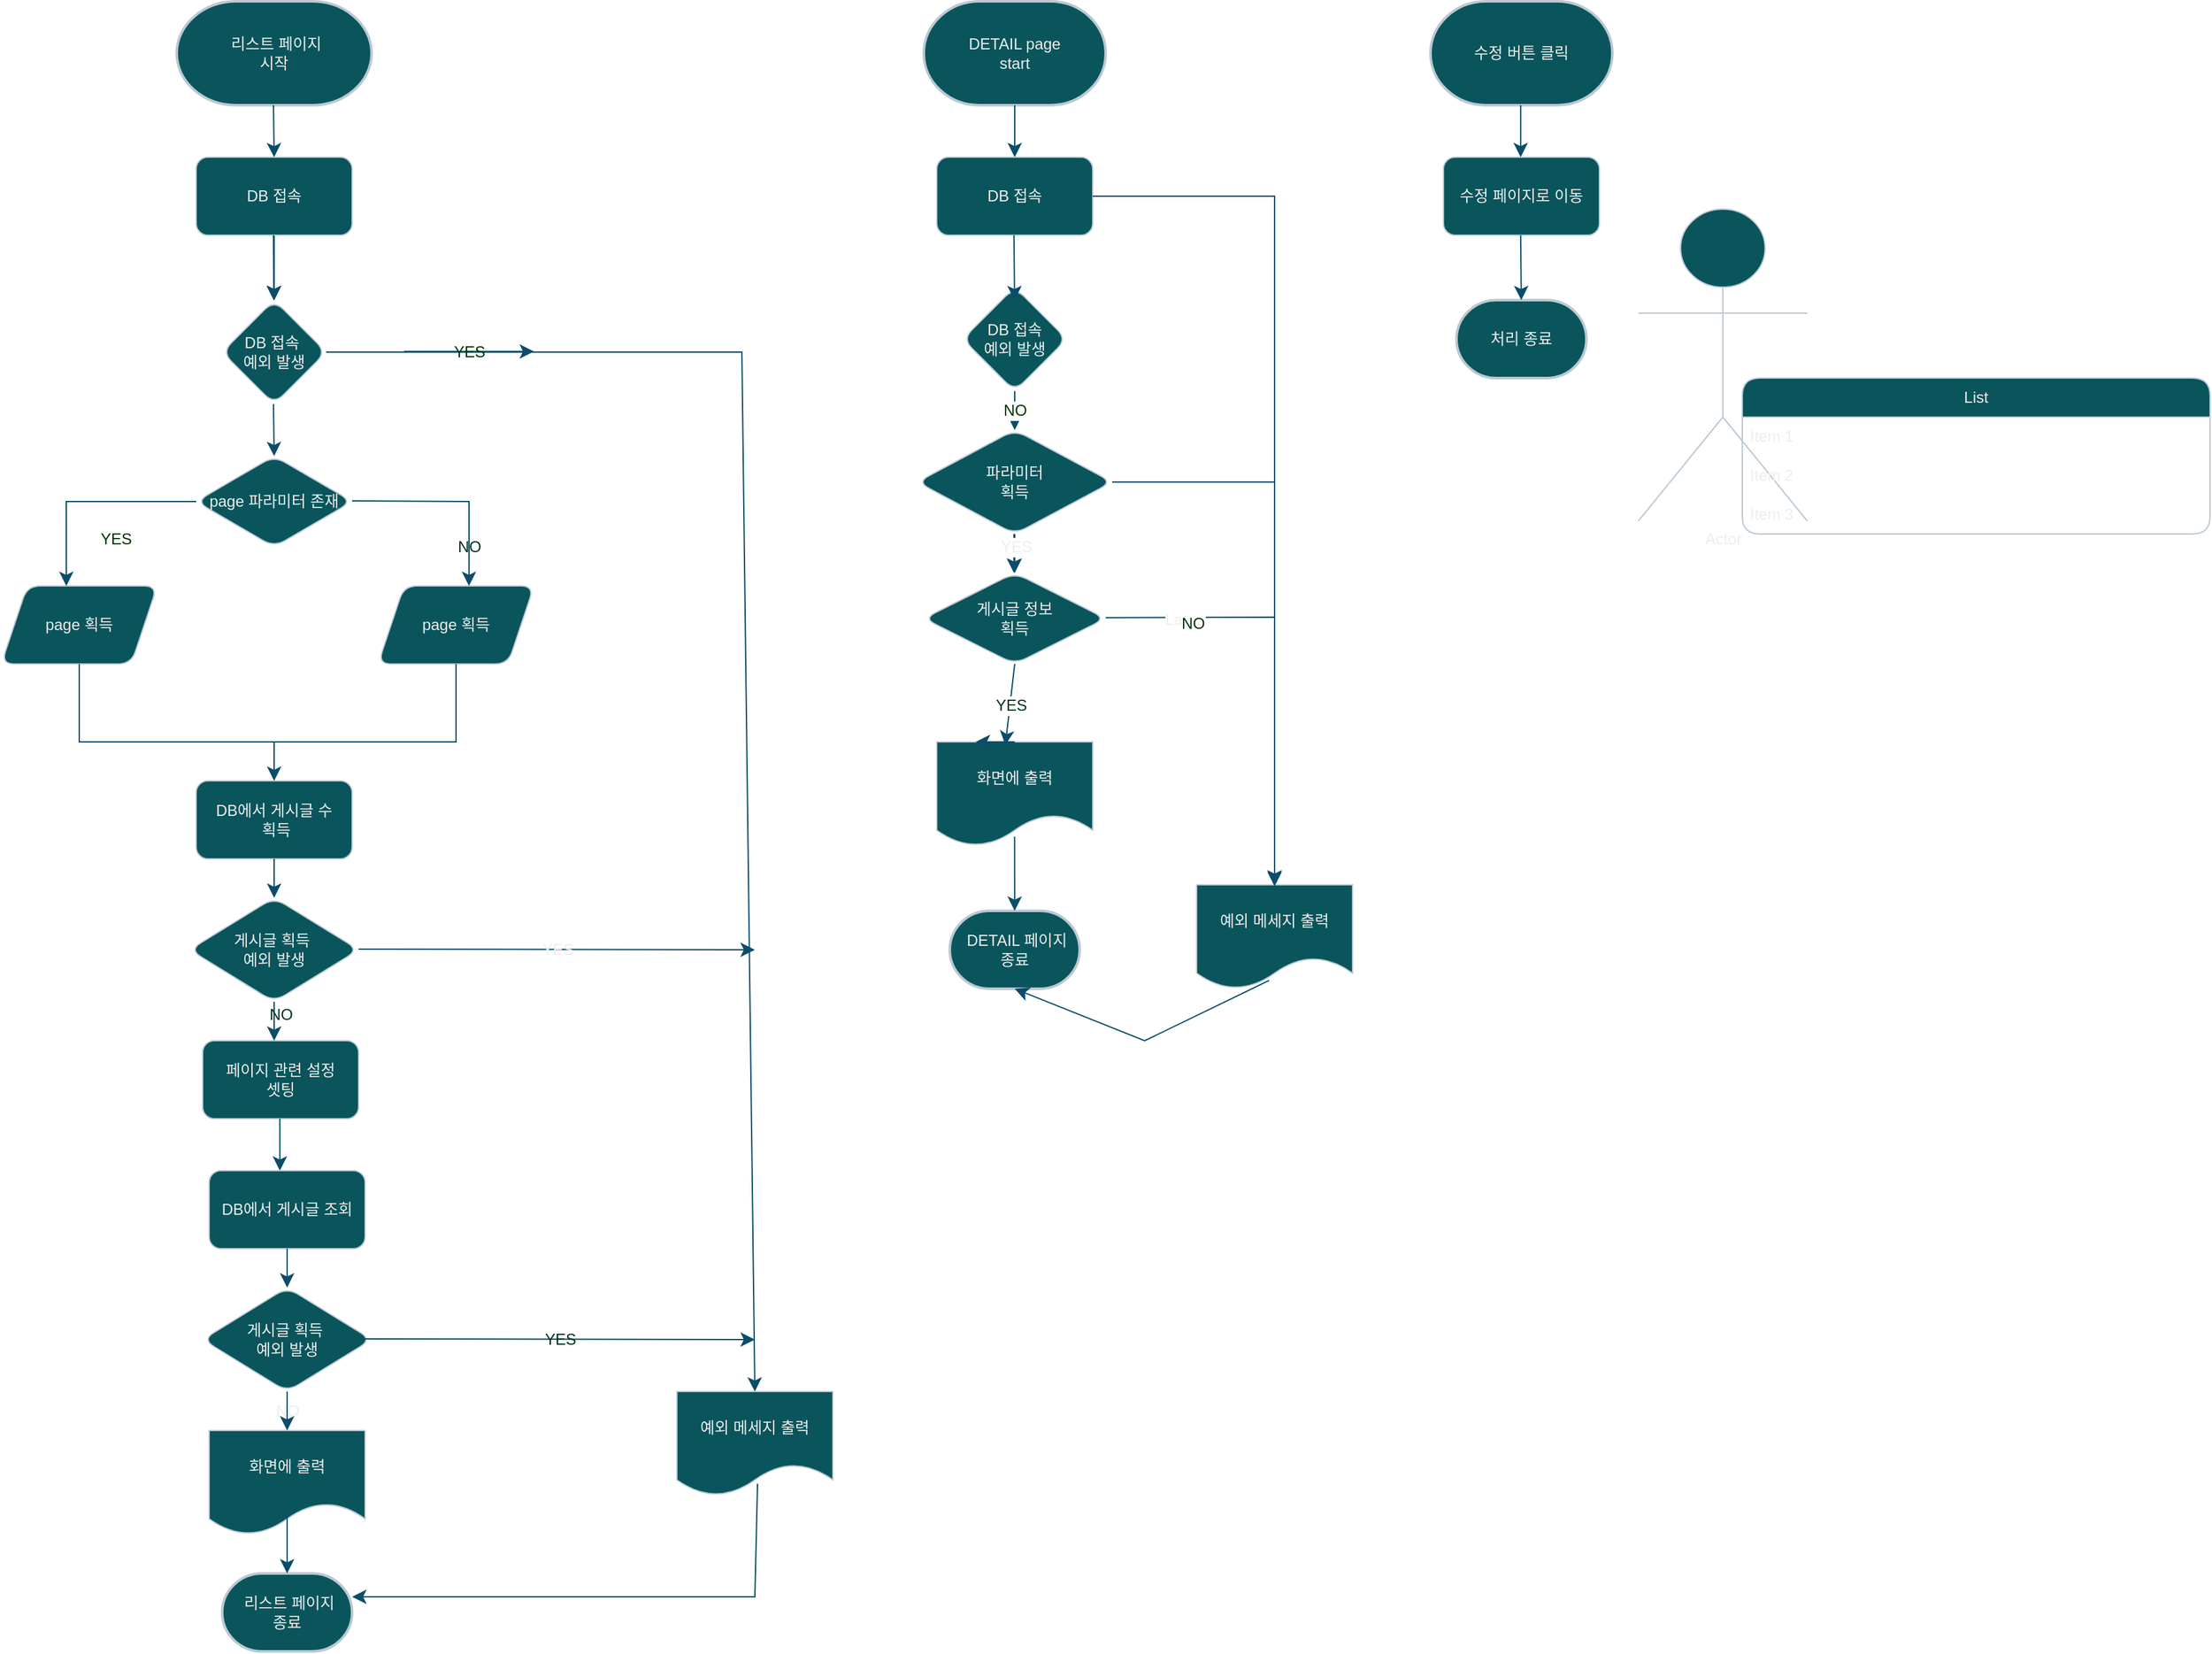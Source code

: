 <mxfile version="24.2.1" type="device" pages="2">
  <diagram name="페이지-1" id="QyO4saYnb1dYPAZId3m8">
    <mxGraphModel dx="1425" dy="7007" grid="1" gridSize="10" guides="1" tooltips="1" connect="1" arrows="1" fold="1" page="0" pageScale="1" pageWidth="827" pageHeight="1169" math="0" shadow="0">
      <root>
        <mxCell id="0" />
        <mxCell id="1" parent="0" />
        <mxCell id="ZU1xsaeA-LcMyPrxRjW8-1" value="&amp;nbsp;리스트 페이지&lt;div&gt;시작&lt;/div&gt;" style="strokeWidth=2;html=1;shape=mxgraph.flowchart.terminator;whiteSpace=wrap;labelBackgroundColor=none;fillColor=#09555B;strokeColor=#BAC8D3;fontColor=#EEEEEE;rounded=1;" vertex="1" parent="1">
          <mxGeometry x="5" y="-6090" width="150" height="80" as="geometry" />
        </mxCell>
        <mxCell id="ZU1xsaeA-LcMyPrxRjW8-6" value="" style="edgeStyle=none;curved=1;rounded=1;orthogonalLoop=1;jettySize=auto;html=1;fontSize=12;startSize=8;endSize=8;labelBackgroundColor=none;fontColor=default;strokeColor=#0B4D6A;" edge="1" parent="1" source="ZU1xsaeA-LcMyPrxRjW8-2" target="ZU1xsaeA-LcMyPrxRjW8-4">
          <mxGeometry relative="1" as="geometry" />
        </mxCell>
        <mxCell id="qnD65TlnmopsnCo4QyBv-2" value="" style="edgeStyle=none;curved=1;rounded=1;orthogonalLoop=1;jettySize=auto;html=1;strokeColor=#0B4D6A;fontSize=12;startSize=8;endSize=8;" edge="1" parent="1" source="ZU1xsaeA-LcMyPrxRjW8-2" target="ZU1xsaeA-LcMyPrxRjW8-4">
          <mxGeometry relative="1" as="geometry" />
        </mxCell>
        <mxCell id="ZU1xsaeA-LcMyPrxRjW8-2" value="DB 접속" style="rounded=1;whiteSpace=wrap;html=1;labelBackgroundColor=none;fillColor=#09555B;strokeColor=#BAC8D3;fontColor=#EEEEEE;" vertex="1" parent="1">
          <mxGeometry x="20" y="-5970" width="120" height="60" as="geometry" />
        </mxCell>
        <mxCell id="ZU1xsaeA-LcMyPrxRjW8-3" value="" style="endArrow=classic;html=1;rounded=0;fontSize=12;startSize=8;endSize=8;curved=0;entryX=0.5;entryY=0;entryDx=0;entryDy=0;labelBackgroundColor=none;fontColor=default;strokeColor=#0B4D6A;" edge="1" parent="1" target="ZU1xsaeA-LcMyPrxRjW8-2">
          <mxGeometry width="50" height="50" relative="1" as="geometry">
            <mxPoint x="79.5" y="-6010" as="sourcePoint" />
            <mxPoint x="80" y="-5980" as="targetPoint" />
          </mxGeometry>
        </mxCell>
        <mxCell id="ZU1xsaeA-LcMyPrxRjW8-4" value="DB 접속&amp;nbsp;&lt;div&gt;예외 발생&lt;/div&gt;" style="rhombus;whiteSpace=wrap;html=1;labelBackgroundColor=none;fillColor=#09555B;strokeColor=#BAC8D3;fontColor=#EEEEEE;rounded=1;" vertex="1" parent="1">
          <mxGeometry x="40" y="-5860" width="80" height="80" as="geometry" />
        </mxCell>
        <mxCell id="ZU1xsaeA-LcMyPrxRjW8-5" value="" style="endArrow=classic;html=1;rounded=0;fontSize=12;startSize=8;endSize=8;curved=0;labelBackgroundColor=none;fontColor=default;strokeColor=#0B4D6A;" edge="1" parent="1" target="ZU1xsaeA-LcMyPrxRjW8-4">
          <mxGeometry width="50" height="50" relative="1" as="geometry">
            <mxPoint x="79.5" y="-5910" as="sourcePoint" />
            <mxPoint x="80" y="-5890" as="targetPoint" />
          </mxGeometry>
        </mxCell>
        <mxCell id="ZU1xsaeA-LcMyPrxRjW8-11" value="예외 메세지 출력" style="shape=document;whiteSpace=wrap;html=1;boundedLbl=1;labelBackgroundColor=none;fillColor=#09555B;strokeColor=#BAC8D3;fontColor=#EEEEEE;rounded=1;" vertex="1" parent="1">
          <mxGeometry x="390" y="-5020" width="120" height="80" as="geometry" />
        </mxCell>
        <mxCell id="ZU1xsaeA-LcMyPrxRjW8-13" value="&amp;nbsp;리스트 페이지&lt;div&gt;종료&lt;/div&gt;" style="strokeWidth=2;html=1;shape=mxgraph.flowchart.terminator;whiteSpace=wrap;labelBackgroundColor=none;fillColor=#09555B;strokeColor=#BAC8D3;fontColor=#EEEEEE;rounded=1;" vertex="1" parent="1">
          <mxGeometry x="40" y="-4880" width="100" height="60" as="geometry" />
        </mxCell>
        <mxCell id="ZU1xsaeA-LcMyPrxRjW8-15" value="" style="endArrow=classic;html=1;rounded=0;fontSize=12;startSize=8;endSize=8;curved=0;exitX=1;exitY=0.5;exitDx=0;exitDy=0;entryX=0.5;entryY=0;entryDx=0;entryDy=0;labelBackgroundColor=none;fontColor=default;strokeColor=#0B4D6A;" edge="1" parent="1" source="ZU1xsaeA-LcMyPrxRjW8-4" target="ZU1xsaeA-LcMyPrxRjW8-11">
          <mxGeometry width="50" height="50" relative="1" as="geometry">
            <mxPoint x="280" y="-5765" as="sourcePoint" />
            <mxPoint x="330" y="-5815" as="targetPoint" />
            <Array as="points">
              <mxPoint x="440" y="-5820" />
            </Array>
          </mxGeometry>
        </mxCell>
        <mxCell id="ZU1xsaeA-LcMyPrxRjW8-17" value="page 획득" style="shape=parallelogram;perimeter=parallelogramPerimeter;whiteSpace=wrap;html=1;fixedSize=1;labelBackgroundColor=none;fillColor=#09555B;strokeColor=#BAC8D3;fontColor=#EEEEEE;rounded=1;" vertex="1" parent="1">
          <mxGeometry x="-130" y="-5640" width="120" height="60" as="geometry" />
        </mxCell>
        <mxCell id="ZU1xsaeA-LcMyPrxRjW8-18" value="" style="endArrow=classic;html=1;rounded=1;fontSize=12;startSize=8;endSize=8;curved=1;labelBackgroundColor=none;fontColor=default;strokeColor=#0B4D6A;" edge="1" parent="1">
          <mxGeometry width="50" height="50" relative="1" as="geometry">
            <mxPoint x="79.5" y="-5780" as="sourcePoint" />
            <mxPoint x="80" y="-5740" as="targetPoint" />
          </mxGeometry>
        </mxCell>
        <mxCell id="ZU1xsaeA-LcMyPrxRjW8-20" value="page 파라미터 존재" style="rhombus;whiteSpace=wrap;html=1;labelBackgroundColor=none;fillColor=#09555B;strokeColor=#BAC8D3;fontColor=#EEEEEE;rounded=1;" vertex="1" parent="1">
          <mxGeometry x="20" y="-5740" width="120" height="70" as="geometry" />
        </mxCell>
        <mxCell id="ZU1xsaeA-LcMyPrxRjW8-23" value="page 획득" style="shape=parallelogram;perimeter=parallelogramPerimeter;whiteSpace=wrap;html=1;fixedSize=1;labelBackgroundColor=none;fillColor=#09555B;strokeColor=#BAC8D3;fontColor=#EEEEEE;rounded=1;" vertex="1" parent="1">
          <mxGeometry x="160" y="-5640" width="120" height="60" as="geometry" />
        </mxCell>
        <mxCell id="ZU1xsaeA-LcMyPrxRjW8-26" value="" style="endArrow=classic;html=1;rounded=0;fontSize=12;startSize=8;endSize=8;curved=0;entryX=0.417;entryY=0;entryDx=0;entryDy=0;exitX=0;exitY=0.5;exitDx=0;exitDy=0;labelBackgroundColor=none;fontColor=default;strokeColor=#0B4D6A;entryPerimeter=0;" edge="1" parent="1" source="ZU1xsaeA-LcMyPrxRjW8-20" target="ZU1xsaeA-LcMyPrxRjW8-17">
          <mxGeometry relative="1" as="geometry">
            <mxPoint x="-80" y="-5670" as="sourcePoint" />
            <mxPoint x="20" y="-5670" as="targetPoint" />
            <Array as="points">
              <mxPoint x="-80" y="-5705" />
            </Array>
          </mxGeometry>
        </mxCell>
        <mxCell id="ZU1xsaeA-LcMyPrxRjW8-27" value="YES" style="edgeLabel;resizable=0;html=1;fontSize=12;;align=center;verticalAlign=middle;labelBackgroundColor=none;fontColor=#003300;rounded=1;" connectable="0" vertex="1" parent="ZU1xsaeA-LcMyPrxRjW8-26">
          <mxGeometry relative="1" as="geometry">
            <mxPoint x="20" y="29" as="offset" />
          </mxGeometry>
        </mxCell>
        <mxCell id="ZU1xsaeA-LcMyPrxRjW8-31" value="" style="endArrow=classic;html=1;rounded=0;fontSize=12;startSize=8;endSize=8;curved=0;labelBackgroundColor=none;fontColor=default;strokeColor=#0B4D6A;entryX=0.583;entryY=0;entryDx=0;entryDy=0;entryPerimeter=0;" edge="1" parent="1" target="ZU1xsaeA-LcMyPrxRjW8-23">
          <mxGeometry relative="1" as="geometry">
            <mxPoint x="140" y="-5705.5" as="sourcePoint" />
            <mxPoint x="230" y="-5650" as="targetPoint" />
            <Array as="points">
              <mxPoint x="230" y="-5705" />
            </Array>
          </mxGeometry>
        </mxCell>
        <mxCell id="ZU1xsaeA-LcMyPrxRjW8-32" value="NO" style="edgeLabel;resizable=0;html=1;fontSize=12;;align=center;verticalAlign=middle;labelBackgroundColor=none;fontColor=#00331A;rounded=1;" connectable="0" vertex="1" parent="ZU1xsaeA-LcMyPrxRjW8-31">
          <mxGeometry relative="1" as="geometry">
            <mxPoint x="12" y="35" as="offset" />
          </mxGeometry>
        </mxCell>
        <mxCell id="ZU1xsaeA-LcMyPrxRjW8-35" value="" style="endArrow=classic;html=1;rounded=1;fontSize=12;startSize=8;endSize=8;curved=1;labelBackgroundColor=none;fontColor=default;strokeColor=#0B4D6A;" edge="1" parent="1">
          <mxGeometry relative="1" as="geometry">
            <mxPoint x="180" y="-5820.5" as="sourcePoint" />
            <mxPoint x="280" y="-5820.5" as="targetPoint" />
          </mxGeometry>
        </mxCell>
        <mxCell id="ZU1xsaeA-LcMyPrxRjW8-36" value="YES" style="edgeLabel;resizable=0;html=1;fontSize=12;;align=center;verticalAlign=middle;labelBackgroundColor=none;fontColor=#003300;rounded=1;" connectable="0" vertex="1" parent="ZU1xsaeA-LcMyPrxRjW8-35">
          <mxGeometry relative="1" as="geometry" />
        </mxCell>
        <mxCell id="ZU1xsaeA-LcMyPrxRjW8-37" value="DB에서 게시글 수&lt;div&gt;&lt;span style=&quot;background-color: initial;&quot;&gt;&amp;nbsp;획득&lt;/span&gt;&lt;/div&gt;" style="rounded=1;whiteSpace=wrap;html=1;labelBackgroundColor=none;fillColor=#09555B;strokeColor=#BAC8D3;fontColor=#EEEEEE;" vertex="1" parent="1">
          <mxGeometry x="20" y="-5490" width="120" height="60" as="geometry" />
        </mxCell>
        <mxCell id="ZU1xsaeA-LcMyPrxRjW8-39" value="" style="endArrow=classic;html=1;rounded=0;fontSize=12;startSize=8;endSize=8;curved=0;entryX=0.5;entryY=0;entryDx=0;entryDy=0;labelBackgroundColor=none;fontColor=default;strokeColor=#0B4D6A;exitX=0.5;exitY=1;exitDx=0;exitDy=0;" edge="1" parent="1" source="ZU1xsaeA-LcMyPrxRjW8-17" target="ZU1xsaeA-LcMyPrxRjW8-37">
          <mxGeometry width="50" height="50" relative="1" as="geometry">
            <mxPoint x="-40" y="-5580" as="sourcePoint" />
            <mxPoint x="10" y="-5630" as="targetPoint" />
            <Array as="points">
              <mxPoint x="-70" y="-5520" />
              <mxPoint x="80" y="-5520" />
            </Array>
          </mxGeometry>
        </mxCell>
        <mxCell id="ZU1xsaeA-LcMyPrxRjW8-40" value="" style="endArrow=none;html=1;rounded=0;fontSize=12;startSize=8;endSize=8;curved=0;labelBackgroundColor=none;fontColor=default;strokeColor=#0B4D6A;entryX=0.5;entryY=1;entryDx=0;entryDy=0;" edge="1" parent="1" target="ZU1xsaeA-LcMyPrxRjW8-23">
          <mxGeometry width="50" height="50" relative="1" as="geometry">
            <mxPoint x="80" y="-5520" as="sourcePoint" />
            <mxPoint x="190" y="-5580" as="targetPoint" />
            <Array as="points">
              <mxPoint x="220" y="-5520" />
            </Array>
          </mxGeometry>
        </mxCell>
        <mxCell id="ZU1xsaeA-LcMyPrxRjW8-41" value="페이지 관련 설정&lt;div&gt;셋팅&lt;/div&gt;" style="rounded=1;whiteSpace=wrap;html=1;labelBackgroundColor=none;fillColor=#09555B;strokeColor=#BAC8D3;fontColor=#EEEEEE;" vertex="1" parent="1">
          <mxGeometry x="25" y="-5290" width="120" height="60" as="geometry" />
        </mxCell>
        <mxCell id="ZU1xsaeA-LcMyPrxRjW8-42" value="" style="endArrow=classic;html=1;rounded=1;fontSize=12;startSize=8;endSize=8;curved=1;exitX=0.5;exitY=1;exitDx=0;exitDy=0;labelBackgroundColor=none;fontColor=default;strokeColor=#0B4D6A;" edge="1" parent="1" source="ZU1xsaeA-LcMyPrxRjW8-37">
          <mxGeometry width="50" height="50" relative="1" as="geometry">
            <mxPoint x="70" y="-5380" as="sourcePoint" />
            <mxPoint x="80" y="-5400" as="targetPoint" />
          </mxGeometry>
        </mxCell>
        <mxCell id="ZU1xsaeA-LcMyPrxRjW8-44" value="" style="endArrow=classic;html=1;rounded=1;fontSize=12;startSize=8;endSize=8;curved=1;labelBackgroundColor=none;fontColor=default;strokeColor=#0B4D6A;" edge="1" parent="1">
          <mxGeometry width="50" height="50" relative="1" as="geometry">
            <mxPoint x="84.41" y="-5230" as="sourcePoint" />
            <mxPoint x="84.41" y="-5190" as="targetPoint" />
          </mxGeometry>
        </mxCell>
        <mxCell id="ZU1xsaeA-LcMyPrxRjW8-45" value="DB에서 게시글 조회" style="rounded=1;whiteSpace=wrap;html=1;labelBackgroundColor=none;fillColor=#09555B;strokeColor=#BAC8D3;fontColor=#EEEEEE;" vertex="1" parent="1">
          <mxGeometry x="30" y="-5190" width="120" height="60" as="geometry" />
        </mxCell>
        <mxCell id="ZU1xsaeA-LcMyPrxRjW8-46" value="" style="endArrow=classic;html=1;rounded=1;fontSize=12;startSize=8;endSize=8;curved=1;exitX=0.5;exitY=1;exitDx=0;exitDy=0;labelBackgroundColor=none;fontColor=default;strokeColor=#0B4D6A;" edge="1" parent="1" source="ZU1xsaeA-LcMyPrxRjW8-45">
          <mxGeometry width="50" height="50" relative="1" as="geometry">
            <mxPoint x="80" y="-5240" as="sourcePoint" />
            <mxPoint x="90" y="-5100" as="targetPoint" />
          </mxGeometry>
        </mxCell>
        <mxCell id="ZU1xsaeA-LcMyPrxRjW8-47" value="화면에 출력" style="shape=document;whiteSpace=wrap;html=1;boundedLbl=1;labelBackgroundColor=none;fillColor=#09555B;strokeColor=#BAC8D3;fontColor=#EEEEEE;rounded=1;" vertex="1" parent="1">
          <mxGeometry x="30" y="-4990" width="120" height="80" as="geometry" />
        </mxCell>
        <mxCell id="ZU1xsaeA-LcMyPrxRjW8-48" value="" style="endArrow=classic;html=1;rounded=1;fontSize=12;startSize=8;endSize=8;curved=1;labelBackgroundColor=none;fontColor=default;strokeColor=#0B4D6A;entryX=0.5;entryY=0;entryDx=0;entryDy=0;entryPerimeter=0;" edge="1" parent="1" target="ZU1xsaeA-LcMyPrxRjW8-13">
          <mxGeometry width="50" height="50" relative="1" as="geometry">
            <mxPoint x="90" y="-4930" as="sourcePoint" />
            <mxPoint x="90" y="-4900" as="targetPoint" />
          </mxGeometry>
        </mxCell>
        <mxCell id="ZU1xsaeA-LcMyPrxRjW8-49" value="" style="endArrow=classic;html=1;rounded=0;fontSize=12;startSize=8;endSize=8;curved=0;exitX=0.517;exitY=0.888;exitDx=0;exitDy=0;exitPerimeter=0;entryX=1;entryY=0.3;entryDx=0;entryDy=0;entryPerimeter=0;labelBackgroundColor=none;fontColor=default;strokeColor=#0B4D6A;" edge="1" parent="1" source="ZU1xsaeA-LcMyPrxRjW8-11" target="ZU1xsaeA-LcMyPrxRjW8-13">
          <mxGeometry width="50" height="50" relative="1" as="geometry">
            <mxPoint x="370" y="-5135" as="sourcePoint" />
            <mxPoint x="420" y="-5185" as="targetPoint" />
            <Array as="points">
              <mxPoint x="450" y="-4862" />
            </Array>
          </mxGeometry>
        </mxCell>
        <mxCell id="ZU1xsaeA-LcMyPrxRjW8-50" value="게시글 획득&amp;nbsp;&lt;div&gt;예외 발생&lt;/div&gt;" style="rhombus;whiteSpace=wrap;html=1;labelBackgroundColor=none;fillColor=#09555B;strokeColor=#BAC8D3;fontColor=#EEEEEE;rounded=1;" vertex="1" parent="1">
          <mxGeometry x="15" y="-5400" width="130" height="80" as="geometry" />
        </mxCell>
        <mxCell id="ZU1xsaeA-LcMyPrxRjW8-51" value="" style="endArrow=classic;html=1;rounded=0;fontSize=12;startSize=8;endSize=8;curved=0;exitX=0.5;exitY=1;exitDx=0;exitDy=0;labelBackgroundColor=none;fontColor=default;strokeColor=#0B4D6A;" edge="1" parent="1" source="ZU1xsaeA-LcMyPrxRjW8-50">
          <mxGeometry relative="1" as="geometry">
            <mxPoint x="75" y="-5330" as="sourcePoint" />
            <mxPoint x="80" y="-5290" as="targetPoint" />
            <Array as="points" />
          </mxGeometry>
        </mxCell>
        <mxCell id="ZU1xsaeA-LcMyPrxRjW8-52" value="NO" style="edgeLabel;resizable=0;html=1;fontSize=12;;align=center;verticalAlign=middle;labelBackgroundColor=none;fontColor=#00331A;rounded=1;" connectable="0" vertex="1" parent="ZU1xsaeA-LcMyPrxRjW8-51">
          <mxGeometry relative="1" as="geometry">
            <mxPoint x="5" y="-5" as="offset" />
          </mxGeometry>
        </mxCell>
        <mxCell id="ZU1xsaeA-LcMyPrxRjW8-54" value="" style="endArrow=classic;html=1;rounded=0;fontSize=12;startSize=8;endSize=8;curved=0;labelBackgroundColor=none;fontColor=default;strokeColor=#0B4D6A;" edge="1" parent="1">
          <mxGeometry relative="1" as="geometry">
            <mxPoint x="145" y="-5360.5" as="sourcePoint" />
            <mxPoint x="450" y="-5360" as="targetPoint" />
          </mxGeometry>
        </mxCell>
        <mxCell id="ZU1xsaeA-LcMyPrxRjW8-55" value="YES" style="edgeLabel;resizable=0;html=1;fontSize=12;;align=center;verticalAlign=middle;labelBackgroundColor=none;fontColor=#EEEEEE;rounded=1;" connectable="0" vertex="1" parent="ZU1xsaeA-LcMyPrxRjW8-54">
          <mxGeometry relative="1" as="geometry" />
        </mxCell>
        <mxCell id="ZU1xsaeA-LcMyPrxRjW8-56" value="게시글 획득&amp;nbsp;&lt;div&gt;예외 발생&lt;/div&gt;" style="rhombus;whiteSpace=wrap;html=1;labelBackgroundColor=none;fillColor=#09555B;strokeColor=#BAC8D3;fontColor=#EEEEEE;rounded=1;" vertex="1" parent="1">
          <mxGeometry x="25" y="-5100" width="130" height="80" as="geometry" />
        </mxCell>
        <mxCell id="ZU1xsaeA-LcMyPrxRjW8-57" value="" style="endArrow=classic;html=1;rounded=1;fontSize=12;startSize=8;endSize=8;curved=1;exitX=0.5;exitY=1;exitDx=0;exitDy=0;entryX=0.5;entryY=0;entryDx=0;entryDy=0;labelBackgroundColor=none;fontColor=default;strokeColor=#0B4D6A;" edge="1" parent="1" source="ZU1xsaeA-LcMyPrxRjW8-56" target="ZU1xsaeA-LcMyPrxRjW8-47">
          <mxGeometry relative="1" as="geometry">
            <mxPoint x="110" y="-5100" as="sourcePoint" />
            <mxPoint x="210" y="-5100" as="targetPoint" />
          </mxGeometry>
        </mxCell>
        <mxCell id="ZU1xsaeA-LcMyPrxRjW8-58" value="NO" style="edgeLabel;resizable=0;html=1;fontSize=12;;align=center;verticalAlign=middle;labelBackgroundColor=none;fontColor=#EEEEEE;rounded=1;" connectable="0" vertex="1" parent="ZU1xsaeA-LcMyPrxRjW8-57">
          <mxGeometry relative="1" as="geometry" />
        </mxCell>
        <mxCell id="ZU1xsaeA-LcMyPrxRjW8-60" value="" style="endArrow=classic;html=1;rounded=0;fontSize=12;startSize=8;endSize=8;curved=0;labelBackgroundColor=none;fontColor=default;strokeColor=#0B4D6A;" edge="1" parent="1">
          <mxGeometry relative="1" as="geometry">
            <mxPoint x="150" y="-5060.5" as="sourcePoint" />
            <mxPoint x="450" y="-5060" as="targetPoint" />
          </mxGeometry>
        </mxCell>
        <mxCell id="ZU1xsaeA-LcMyPrxRjW8-61" value="YES" style="edgeLabel;resizable=0;html=1;fontSize=12;;align=center;verticalAlign=middle;labelBackgroundColor=none;fontColor=#00331A;rounded=1;" connectable="0" vertex="1" parent="ZU1xsaeA-LcMyPrxRjW8-60">
          <mxGeometry relative="1" as="geometry" />
        </mxCell>
        <mxCell id="ZU1xsaeA-LcMyPrxRjW8-63" value="DETAIL page&lt;div&gt;start&lt;/div&gt;" style="strokeWidth=2;html=1;shape=mxgraph.flowchart.terminator;whiteSpace=wrap;labelBackgroundColor=none;fillColor=#09555B;strokeColor=#BAC8D3;fontColor=#EEEEEE;rounded=1;" vertex="1" parent="1">
          <mxGeometry x="580" y="-6090" width="140" height="80" as="geometry" />
        </mxCell>
        <mxCell id="ZU1xsaeA-LcMyPrxRjW8-65" value="" style="endArrow=classic;html=1;rounded=0;fontSize=12;startSize=8;endSize=8;curved=0;exitX=0.5;exitY=1;exitDx=0;exitDy=0;exitPerimeter=0;labelBackgroundColor=none;fontColor=default;strokeColor=#0B4D6A;" edge="1" parent="1" source="ZU1xsaeA-LcMyPrxRjW8-63" target="ZU1xsaeA-LcMyPrxRjW8-66">
          <mxGeometry width="50" height="50" relative="1" as="geometry">
            <mxPoint x="590" y="-5940" as="sourcePoint" />
            <mxPoint x="600" y="-5970" as="targetPoint" />
          </mxGeometry>
        </mxCell>
        <mxCell id="ZU1xsaeA-LcMyPrxRjW8-66" value="DB 접속" style="rounded=1;whiteSpace=wrap;html=1;labelBackgroundColor=none;fillColor=#09555B;strokeColor=#BAC8D3;fontColor=#EEEEEE;" vertex="1" parent="1">
          <mxGeometry x="590" y="-5970" width="120" height="60" as="geometry" />
        </mxCell>
        <mxCell id="ZU1xsaeA-LcMyPrxRjW8-67" value="DB 접속&lt;div&gt;예외 발생&lt;/div&gt;" style="rhombus;whiteSpace=wrap;html=1;labelBackgroundColor=none;fillColor=#09555B;strokeColor=#BAC8D3;fontColor=#EEEEEE;rounded=1;" vertex="1" parent="1">
          <mxGeometry x="610" y="-5870" width="80" height="80" as="geometry" />
        </mxCell>
        <mxCell id="yMHw_kL0xDNuCvk6vN00-9" value="" style="edgeStyle=none;curved=1;rounded=1;orthogonalLoop=1;jettySize=auto;html=1;strokeColor=#0B4D6A;fontSize=12;startSize=8;endSize=8;" edge="1" parent="1" source="ZU1xsaeA-LcMyPrxRjW8-68" target="ZU1xsaeA-LcMyPrxRjW8-78">
          <mxGeometry relative="1" as="geometry" />
        </mxCell>
        <mxCell id="ZU1xsaeA-LcMyPrxRjW8-68" value="파라미터&lt;div&gt;획득&lt;/div&gt;" style="rhombus;whiteSpace=wrap;html=1;labelBackgroundColor=none;fillColor=#09555B;strokeColor=#BAC8D3;fontColor=#EEEEEE;rounded=1;" vertex="1" parent="1">
          <mxGeometry x="575" y="-5760" width="150" height="80" as="geometry" />
        </mxCell>
        <mxCell id="ZU1xsaeA-LcMyPrxRjW8-75" value="화면에 출력" style="shape=document;whiteSpace=wrap;html=1;boundedLbl=1;labelBackgroundColor=none;fillColor=#09555B;strokeColor=#BAC8D3;fontColor=#EEEEEE;rounded=1;" vertex="1" parent="1">
          <mxGeometry x="590" y="-5520" width="120" height="80" as="geometry" />
        </mxCell>
        <mxCell id="ZU1xsaeA-LcMyPrxRjW8-76" value="&amp;nbsp;DETAIL 페이지&lt;div&gt;종료&lt;/div&gt;" style="strokeWidth=2;html=1;shape=mxgraph.flowchart.terminator;whiteSpace=wrap;labelBackgroundColor=none;fillColor=#09555B;strokeColor=#BAC8D3;fontColor=#EEEEEE;rounded=1;" vertex="1" parent="1">
          <mxGeometry x="600" y="-5390" width="100" height="60" as="geometry" />
        </mxCell>
        <mxCell id="ZU1xsaeA-LcMyPrxRjW8-78" value="게시글 정보&lt;div&gt;획득&lt;/div&gt;" style="rhombus;whiteSpace=wrap;html=1;labelBackgroundColor=none;fillColor=#09555B;strokeColor=#BAC8D3;fontColor=#EEEEEE;rounded=1;" vertex="1" parent="1">
          <mxGeometry x="580" y="-5650" width="140" height="70" as="geometry" />
        </mxCell>
        <mxCell id="qnD65TlnmopsnCo4QyBv-1" style="edgeStyle=none;curved=1;rounded=1;orthogonalLoop=1;jettySize=auto;html=1;entryX=0.5;entryY=0;entryDx=0;entryDy=0;entryPerimeter=0;strokeColor=#0B4D6A;fontSize=12;startSize=8;endSize=8;" edge="1" parent="1" source="ZU1xsaeA-LcMyPrxRjW8-13" target="ZU1xsaeA-LcMyPrxRjW8-13">
          <mxGeometry relative="1" as="geometry" />
        </mxCell>
        <mxCell id="qnD65TlnmopsnCo4QyBv-3" value="" style="endArrow=classic;html=1;rounded=0;fontSize=12;startSize=8;endSize=8;curved=0;labelBackgroundColor=none;fontColor=default;strokeColor=#0B4D6A;" edge="1" parent="1">
          <mxGeometry width="50" height="50" relative="1" as="geometry">
            <mxPoint x="649.41" y="-5910" as="sourcePoint" />
            <mxPoint x="649.91" y="-5860" as="targetPoint" />
          </mxGeometry>
        </mxCell>
        <mxCell id="qnD65TlnmopsnCo4QyBv-4" value="수정 버튼 클릭" style="strokeWidth=2;html=1;shape=mxgraph.flowchart.terminator;whiteSpace=wrap;labelBackgroundColor=none;fillColor=#09555B;strokeColor=#BAC8D3;fontColor=#EEEEEE;rounded=1;" vertex="1" parent="1">
          <mxGeometry x="970" y="-6090" width="140" height="80" as="geometry" />
        </mxCell>
        <mxCell id="qnD65TlnmopsnCo4QyBv-5" value="수정 페이지로 이동" style="rounded=1;whiteSpace=wrap;html=1;labelBackgroundColor=none;fillColor=#09555B;strokeColor=#BAC8D3;fontColor=#EEEEEE;" vertex="1" parent="1">
          <mxGeometry x="980" y="-5970" width="120" height="60" as="geometry" />
        </mxCell>
        <mxCell id="qnD65TlnmopsnCo4QyBv-16" value="처리 종료" style="strokeWidth=2;html=1;shape=mxgraph.flowchart.terminator;whiteSpace=wrap;labelBackgroundColor=none;fillColor=#09555B;strokeColor=#BAC8D3;fontColor=#EEEEEE;rounded=1;" vertex="1" parent="1">
          <mxGeometry x="990" y="-5860" width="100" height="60" as="geometry" />
        </mxCell>
        <mxCell id="yMHw_kL0xDNuCvk6vN00-1" value="예외 메세지 출력" style="shape=document;whiteSpace=wrap;html=1;boundedLbl=1;labelBackgroundColor=none;fillColor=#09555B;strokeColor=#BAC8D3;fontColor=#EEEEEE;rounded=1;" vertex="1" parent="1">
          <mxGeometry x="790" y="-5410" width="120" height="80" as="geometry" />
        </mxCell>
        <mxCell id="yMHw_kL0xDNuCvk6vN00-2" value="" style="endArrow=classic;html=1;rounded=0;strokeColor=#0B4D6A;fontSize=12;startSize=8;endSize=8;curved=0;exitX=1;exitY=0.5;exitDx=0;exitDy=0;entryX=0.5;entryY=0;entryDx=0;entryDy=0;" edge="1" parent="1" target="yMHw_kL0xDNuCvk6vN00-1">
          <mxGeometry width="50" height="50" relative="1" as="geometry">
            <mxPoint x="710" y="-5940" as="sourcePoint" />
            <mxPoint x="910" y="-5180" as="targetPoint" />
            <Array as="points">
              <mxPoint x="850" y="-5940" />
            </Array>
          </mxGeometry>
        </mxCell>
        <mxCell id="yMHw_kL0xDNuCvk6vN00-4" value="" style="endArrow=classic;html=1;rounded=0;strokeColor=#0B4D6A;fontSize=12;startSize=8;endSize=8;curved=0;exitX=1;exitY=0.5;exitDx=0;exitDy=0;" edge="1" parent="1" source="ZU1xsaeA-LcMyPrxRjW8-68" target="yMHw_kL0xDNuCvk6vN00-1">
          <mxGeometry width="50" height="50" relative="1" as="geometry">
            <mxPoint x="700" y="-5630" as="sourcePoint" />
            <mxPoint x="750" y="-5680" as="targetPoint" />
            <Array as="points">
              <mxPoint x="850" y="-5720" />
            </Array>
          </mxGeometry>
        </mxCell>
        <mxCell id="yMHw_kL0xDNuCvk6vN00-5" value="" style="endArrow=classic;html=1;rounded=0;strokeColor=#0B4D6A;fontSize=12;startSize=8;endSize=8;curved=0;exitX=0.5;exitY=1;exitDx=0;exitDy=0;entryX=0.5;entryY=0;entryDx=0;entryDy=0;" edge="1" parent="1" source="ZU1xsaeA-LcMyPrxRjW8-67" target="ZU1xsaeA-LcMyPrxRjW8-68">
          <mxGeometry relative="1" as="geometry">
            <mxPoint x="670" y="-5620" as="sourcePoint" />
            <mxPoint x="770" y="-5620" as="targetPoint" />
          </mxGeometry>
        </mxCell>
        <mxCell id="yMHw_kL0xDNuCvk6vN00-6" value="NO" style="edgeLabel;resizable=0;html=1;fontSize=12;;align=center;verticalAlign=middle;rounded=1;strokeColor=#BAC8D3;fontColor=#003300;fillColor=#09555B;" connectable="0" vertex="1" parent="yMHw_kL0xDNuCvk6vN00-5">
          <mxGeometry relative="1" as="geometry" />
        </mxCell>
        <mxCell id="yMHw_kL0xDNuCvk6vN00-7" value="" style="endArrow=classic;html=1;rounded=0;strokeColor=#0B4D6A;fontSize=12;startSize=8;endSize=8;curved=0;exitX=0.5;exitY=1;exitDx=0;exitDy=0;entryX=0.5;entryY=0;entryDx=0;entryDy=0;" edge="1" parent="1">
          <mxGeometry relative="1" as="geometry">
            <mxPoint x="649.41" y="-5680" as="sourcePoint" />
            <mxPoint x="649.41" y="-5650" as="targetPoint" />
          </mxGeometry>
        </mxCell>
        <mxCell id="yMHw_kL0xDNuCvk6vN00-8" value="YES" style="edgeLabel;resizable=0;html=1;fontSize=12;;align=center;verticalAlign=middle;rounded=1;strokeColor=#BAC8D3;fontColor=#EEEEEE;fillColor=#09555B;" connectable="0" vertex="1" parent="yMHw_kL0xDNuCvk6vN00-7">
          <mxGeometry relative="1" as="geometry">
            <mxPoint x="1" y="-5" as="offset" />
          </mxGeometry>
        </mxCell>
        <mxCell id="yMHw_kL0xDNuCvk6vN00-10" value="" style="endArrow=classic;html=1;rounded=0;strokeColor=#0B4D6A;fontSize=12;startSize=8;endSize=8;curved=0;exitX=0.499;exitY=0.912;exitDx=0;exitDy=0;exitPerimeter=0;" edge="1" parent="1" source="ZU1xsaeA-LcMyPrxRjW8-75" target="ZU1xsaeA-LcMyPrxRjW8-76">
          <mxGeometry width="50" height="50" relative="1" as="geometry">
            <mxPoint x="800" y="-5550" as="sourcePoint" />
            <mxPoint x="850" y="-5600" as="targetPoint" />
          </mxGeometry>
        </mxCell>
        <mxCell id="yMHw_kL0xDNuCvk6vN00-11" value="" style="endArrow=classic;html=1;rounded=1;strokeColor=#0B4D6A;fontSize=12;startSize=8;endSize=8;curved=1;exitX=0.5;exitY=1;exitDx=0;exitDy=0;entryX=0.44;entryY=0.03;entryDx=0;entryDy=0;entryPerimeter=0;" edge="1" parent="1" source="ZU1xsaeA-LcMyPrxRjW8-78" target="ZU1xsaeA-LcMyPrxRjW8-75">
          <mxGeometry relative="1" as="geometry">
            <mxPoint x="780" y="-5580" as="sourcePoint" />
            <mxPoint x="880" y="-5580" as="targetPoint" />
          </mxGeometry>
        </mxCell>
        <mxCell id="yMHw_kL0xDNuCvk6vN00-12" value="YES" style="edgeLabel;resizable=0;html=1;fontSize=12;;align=center;verticalAlign=middle;rounded=1;strokeColor=#BAC8D3;fontColor=#00331A;fillColor=#09555B;" connectable="0" vertex="1" parent="yMHw_kL0xDNuCvk6vN00-11">
          <mxGeometry relative="1" as="geometry" />
        </mxCell>
        <mxCell id="yMHw_kL0xDNuCvk6vN00-13" style="edgeStyle=none;curved=1;rounded=1;orthogonalLoop=1;jettySize=auto;html=1;exitX=0.5;exitY=0;exitDx=0;exitDy=0;entryX=0.25;entryY=0;entryDx=0;entryDy=0;strokeColor=#0B4D6A;fontSize=12;startSize=8;endSize=8;" edge="1" parent="1" source="ZU1xsaeA-LcMyPrxRjW8-75" target="ZU1xsaeA-LcMyPrxRjW8-75">
          <mxGeometry relative="1" as="geometry">
            <Array as="points">
              <mxPoint x="640" y="-5520" />
            </Array>
          </mxGeometry>
        </mxCell>
        <mxCell id="yMHw_kL0xDNuCvk6vN00-14" value="" style="endArrow=classic;html=1;rounded=0;strokeColor=#0B4D6A;fontSize=12;startSize=8;endSize=8;curved=0;" edge="1" parent="1">
          <mxGeometry relative="1" as="geometry">
            <mxPoint x="720" y="-5615.59" as="sourcePoint" />
            <mxPoint x="850" y="-5408.824" as="targetPoint" />
            <Array as="points">
              <mxPoint x="850" y="-5616" />
            </Array>
          </mxGeometry>
        </mxCell>
        <mxCell id="yMHw_kL0xDNuCvk6vN00-15" value="Label" style="edgeLabel;resizable=0;html=1;fontSize=12;;align=center;verticalAlign=middle;rounded=1;strokeColor=#BAC8D3;fontColor=#EEEEEE;fillColor=#09555B;" connectable="0" vertex="1" parent="yMHw_kL0xDNuCvk6vN00-14">
          <mxGeometry relative="1" as="geometry">
            <mxPoint x="-70" y="-37" as="offset" />
          </mxGeometry>
        </mxCell>
        <mxCell id="yMHw_kL0xDNuCvk6vN00-16" value="NO" style="edgeLabel;html=1;align=center;verticalAlign=middle;resizable=0;points=[];fontSize=12;rounded=1;strokeColor=#BAC8D3;fontColor=#003300;fillColor=#09555B;" vertex="1" connectable="0" parent="yMHw_kL0xDNuCvk6vN00-14">
          <mxGeometry x="-0.603" y="-5" relative="1" as="geometry">
            <mxPoint as="offset" />
          </mxGeometry>
        </mxCell>
        <mxCell id="yMHw_kL0xDNuCvk6vN00-17" value="" style="endArrow=classic;html=1;rounded=0;strokeColor=#0B4D6A;fontSize=12;startSize=8;endSize=8;curved=0;exitX=0.465;exitY=0.92;exitDx=0;exitDy=0;exitPerimeter=0;entryX=0.5;entryY=1;entryDx=0;entryDy=0;entryPerimeter=0;" edge="1" parent="1" source="yMHw_kL0xDNuCvk6vN00-1" target="ZU1xsaeA-LcMyPrxRjW8-76">
          <mxGeometry width="50" height="50" relative="1" as="geometry">
            <mxPoint x="800" y="-5510" as="sourcePoint" />
            <mxPoint x="660" y="-5290" as="targetPoint" />
            <Array as="points">
              <mxPoint x="750" y="-5290" />
            </Array>
          </mxGeometry>
        </mxCell>
        <mxCell id="yMHw_kL0xDNuCvk6vN00-18" value="" style="endArrow=classic;html=1;rounded=0;fontSize=12;startSize=8;endSize=8;curved=0;exitX=0.5;exitY=1;exitDx=0;exitDy=0;exitPerimeter=0;labelBackgroundColor=none;fontColor=default;strokeColor=#0B4D6A;" edge="1" parent="1">
          <mxGeometry width="50" height="50" relative="1" as="geometry">
            <mxPoint x="1039.41" y="-6010" as="sourcePoint" />
            <mxPoint x="1039.41" y="-5970" as="targetPoint" />
          </mxGeometry>
        </mxCell>
        <mxCell id="yMHw_kL0xDNuCvk6vN00-19" value="" style="endArrow=classic;html=1;rounded=0;fontSize=12;startSize=8;endSize=8;curved=0;labelBackgroundColor=none;fontColor=default;strokeColor=#0B4D6A;" edge="1" parent="1">
          <mxGeometry width="50" height="50" relative="1" as="geometry">
            <mxPoint x="1039.41" y="-5910" as="sourcePoint" />
            <mxPoint x="1039.91" y="-5860" as="targetPoint" />
          </mxGeometry>
        </mxCell>
        <mxCell id="yMHw_kL0xDNuCvk6vN00-20" value="Actor" style="shape=umlActor;verticalLabelPosition=bottom;verticalAlign=top;html=1;outlineConnect=0;rounded=1;strokeColor=#BAC8D3;fontColor=#EEEEEE;fillColor=#09555B;" vertex="1" parent="1">
          <mxGeometry x="1130" y="-5930" width="130" height="240" as="geometry" />
        </mxCell>
        <mxCell id="yMHw_kL0xDNuCvk6vN00-21" value="List" style="swimlane;fontStyle=0;childLayout=stackLayout;horizontal=1;startSize=30;horizontalStack=0;resizeParent=1;resizeParentMax=0;resizeLast=0;collapsible=1;marginBottom=0;whiteSpace=wrap;html=1;rounded=1;strokeColor=#BAC8D3;fontColor=#EEEEEE;fillColor=#09555B;" vertex="1" parent="1">
          <mxGeometry x="1210" y="-5800" width="360" height="120" as="geometry" />
        </mxCell>
        <mxCell id="yMHw_kL0xDNuCvk6vN00-22" value="Item 1" style="text;strokeColor=none;fillColor=none;align=left;verticalAlign=middle;spacingLeft=4;spacingRight=4;overflow=hidden;points=[[0,0.5],[1,0.5]];portConstraint=eastwest;rotatable=0;whiteSpace=wrap;html=1;fontColor=#EEEEEE;" vertex="1" parent="yMHw_kL0xDNuCvk6vN00-21">
          <mxGeometry y="30" width="360" height="30" as="geometry" />
        </mxCell>
        <mxCell id="yMHw_kL0xDNuCvk6vN00-23" value="Item 2" style="text;strokeColor=none;fillColor=none;align=left;verticalAlign=middle;spacingLeft=4;spacingRight=4;overflow=hidden;points=[[0,0.5],[1,0.5]];portConstraint=eastwest;rotatable=0;whiteSpace=wrap;html=1;fontColor=#EEEEEE;" vertex="1" parent="yMHw_kL0xDNuCvk6vN00-21">
          <mxGeometry y="60" width="360" height="30" as="geometry" />
        </mxCell>
        <mxCell id="yMHw_kL0xDNuCvk6vN00-24" value="Item 3" style="text;strokeColor=none;fillColor=none;align=left;verticalAlign=middle;spacingLeft=4;spacingRight=4;overflow=hidden;points=[[0,0.5],[1,0.5]];portConstraint=eastwest;rotatable=0;whiteSpace=wrap;html=1;fontColor=#EEEEEE;" vertex="1" parent="yMHw_kL0xDNuCvk6vN00-21">
          <mxGeometry y="90" width="360" height="30" as="geometry" />
        </mxCell>
      </root>
    </mxGraphModel>
  </diagram>
  <diagram id="PyZh7LpOG_liwdGa004m" name="페이지-2">
    <mxGraphModel dx="1076" dy="516" grid="1" gridSize="10" guides="1" tooltips="1" connect="1" arrows="1" fold="1" page="0" pageScale="1" pageWidth="827" pageHeight="1169" math="0" shadow="0">
      <root>
        <mxCell id="0" />
        <mxCell id="1" parent="0" />
      </root>
    </mxGraphModel>
  </diagram>
</mxfile>
